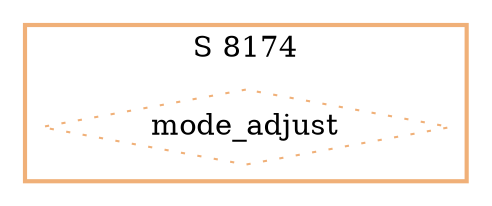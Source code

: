 digraph G {
  ratio=0.500000;
  "UV mode_adjust (8174)" [shape=diamond, label="mode_adjust",
                           color="#F0B078", style=dotted];
  
  subgraph cluster_8174 { label="S 8174";
    color="#F0B078";
    style=bold;
    "UV mode_adjust (8174)"; };
  
  
  }